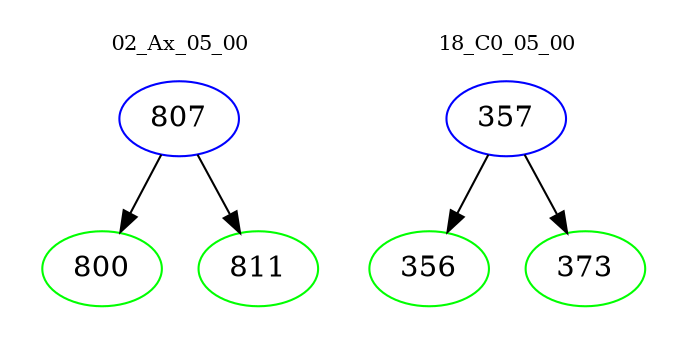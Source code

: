 digraph{
subgraph cluster_0 {
color = white
label = "02_Ax_05_00";
fontsize=10;
T0_807 [label="807", color="blue"]
T0_807 -> T0_800 [color="black"]
T0_800 [label="800", color="green"]
T0_807 -> T0_811 [color="black"]
T0_811 [label="811", color="green"]
}
subgraph cluster_1 {
color = white
label = "18_C0_05_00";
fontsize=10;
T1_357 [label="357", color="blue"]
T1_357 -> T1_356 [color="black"]
T1_356 [label="356", color="green"]
T1_357 -> T1_373 [color="black"]
T1_373 [label="373", color="green"]
}
}
